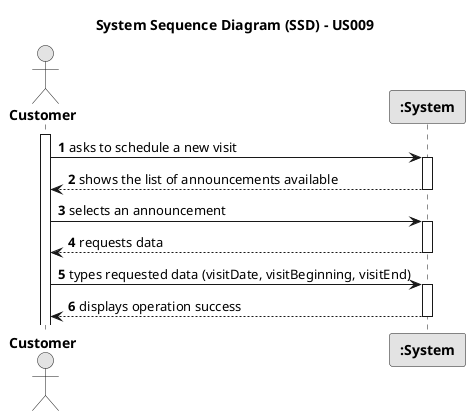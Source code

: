 @startuml
skinparam monochrome true
skinparam packageStyle rectangle
skinparam shadowing false

title System Sequence Diagram (SSD) - US009

autonumber

actor "<b> Customer </b>" as CTM
participant "<b> :System </b>" as System

activate CTM

    CTM -> System : asks to schedule a new visit
        activate System

    System --> CTM : shows the list of announcements available
        deactivate System

    CTM -> System : selects an announcement
        activate System

    System --> CTM : requests data
        deactivate System

    CTM -> System : types requested data (visitDate, visitBeginning, visitEnd)
        activate System

    System --> CTM : displays operation success
        deactivate System

@enduml